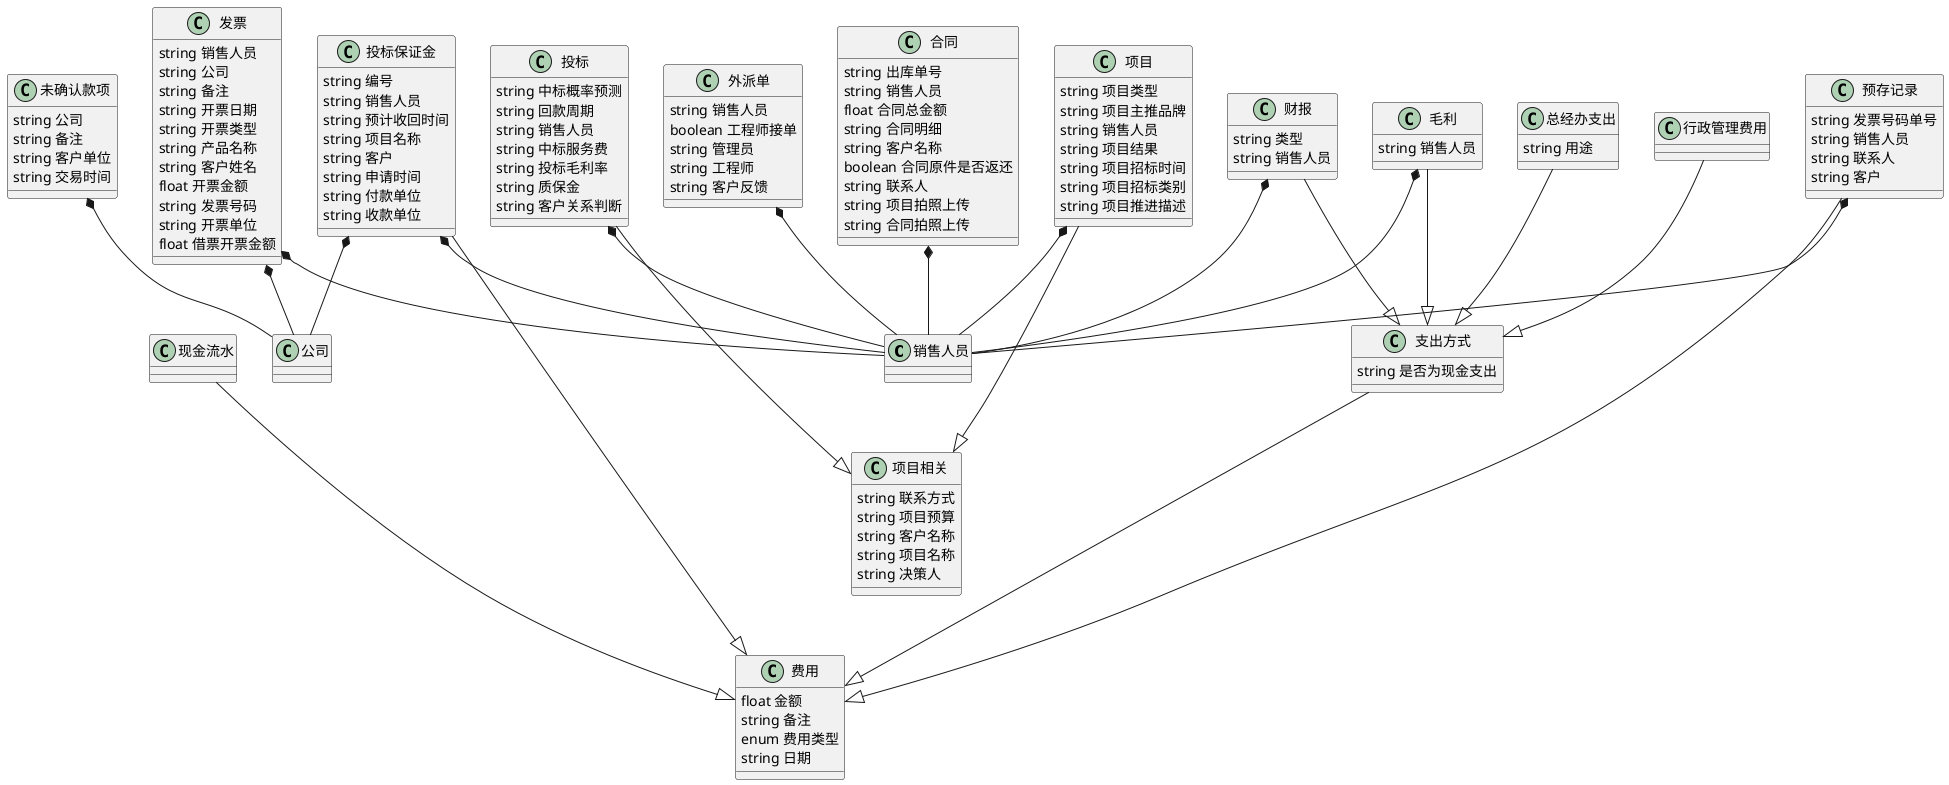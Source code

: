 @startuml online
class 销售人员{
  
}

class 未确认款项{
  string 公司
  string 备注
  string 客户单位
  string 交易时间
}
' class 财报投标保证金{
'   string 销售人员
'   string 预计收回时间
'   string 项目名称
'   string 客户
'   string 申请时间
'   string 付款单位
'   string 收款单位
' }
class 预存记录{
  string 发票号码单号
  string 销售人员
  string 联系人
  string 客户
}
class 现金流水{
}
class 总经办支出{
  string 用途
}
class 行政管理费用{
}
class 毛利{
  string 销售人员
}
class 项目{
  string 项目类型
  string 项目主推品牌
  string 销售人员
  string 项目结果
  string 项目招标时间
  string 项目招标类别
  string 项目推进描述
}
class 投标{
  string 中标概率预测
  string 回款周期
  string 销售人员
  string 中标服务费
  string 投标毛利率
  string 质保金
  string 客户关系判断
}
class 发票{
  string 销售人员
  string 公司
  string 备注
  string 开票日期
  string 开票类型
  string 产品名称
  string 客户姓名
  float 开票金额
  string 发票号码
  string 开票单位
  float 借票开票金额
}
class 投标保证金{
  string 编号
  string 销售人员
  string 预计收回时间
  string 项目名称
  string 客户
  string 申请时间
  string 付款单位
  string 收款单位
}
class 合同{
  string 出库单号
  string 销售人员
  float 合同总金额
  string 合同明细
  string 客户名称
  boolean 合同原件是否返还
  string 联系人
  string 项目拍照上传
  string 合同拍照上传
}
class 财报{
  string 类型
  string 销售人员
}
class 外派单{
  string 销售人员
  boolean 工程师接单
  string 管理员
  string 工程师
  string 客户反馈
}



' 财报投标保证金 *-- 销售人员
预存记录 *-- 销售人员
毛利 *-- 销售人员
项目 *-- 销售人员
投标 *-- 销售人员
发票 *-- 销售人员
投标保证金 *-- 销售人员
合同 *-- 销售人员
财报 *-- 销售人员
外派单 *-- 销售人员

未确认款项 *-- 公司
' 财报投标保证金 *-- 公司
发票 *-- 公司
投标保证金 *-- 公司

class 费用{
  float 金额
  string 备注
  enum 费用类型
  string 日期
}
' 财报投标保证金 ---|> 费用
投标保证金 ---|> 费用
预存记录 ---|> 费用
现金流水 ---|> 费用
支出方式 ---|> 费用

class 支出方式{
  string 是否为现金支出
}
总经办支出 --|> 支出方式
行政管理费用 --|> 支出方式
毛利 --|> 支出方式
财报 --|> 支出方式

class 项目相关{
  string 联系方式
  string 项目预算
  string 客户名称
  string 项目名称
  string 决策人
}
项目 ---|> 项目相关
投标 ---|> 项目相关
@enduml